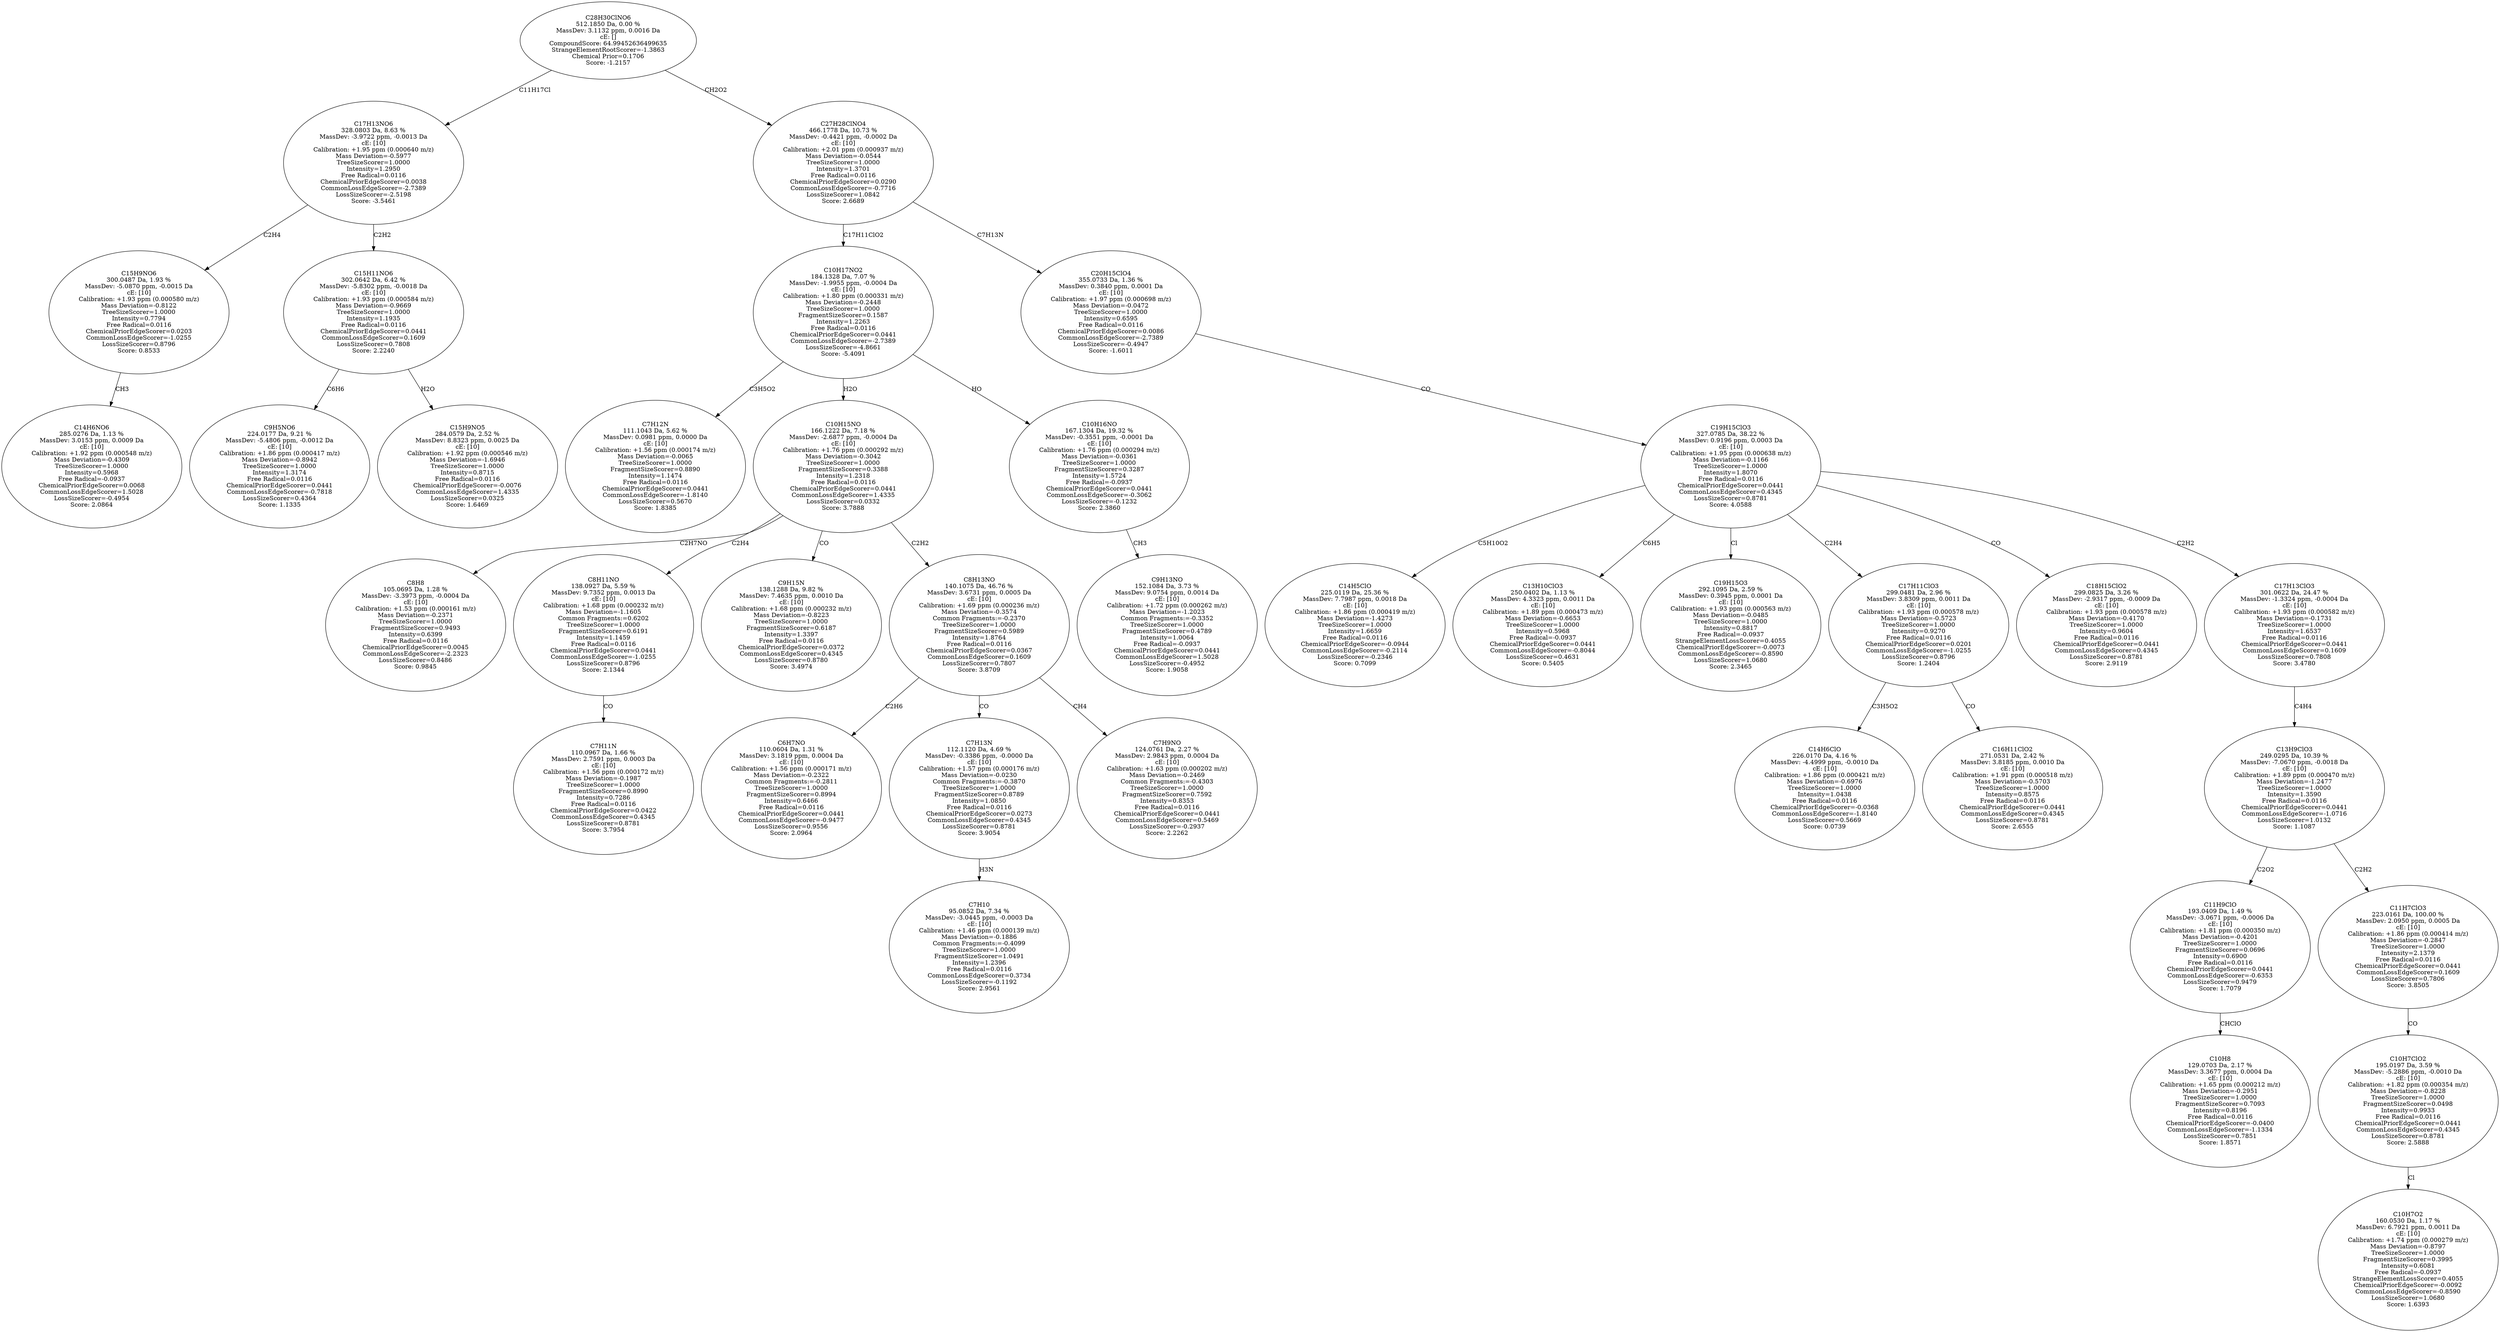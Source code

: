 strict digraph {
v1 [label="C14H6NO6\n285.0276 Da, 1.13 %\nMassDev: 3.0153 ppm, 0.0009 Da\ncE: [10]\nCalibration: +1.92 ppm (0.000548 m/z)\nMass Deviation=-0.4309\nTreeSizeScorer=1.0000\nIntensity=0.5968\nFree Radical=-0.0937\nChemicalPriorEdgeScorer=0.0068\nCommonLossEdgeScorer=1.5028\nLossSizeScorer=-0.4954\nScore: 2.0864"];
v2 [label="C15H9NO6\n300.0487 Da, 1.93 %\nMassDev: -5.0870 ppm, -0.0015 Da\ncE: [10]\nCalibration: +1.93 ppm (0.000580 m/z)\nMass Deviation=-0.8122\nTreeSizeScorer=1.0000\nIntensity=0.7794\nFree Radical=0.0116\nChemicalPriorEdgeScorer=0.0203\nCommonLossEdgeScorer=-1.0255\nLossSizeScorer=0.8796\nScore: 0.8533"];
v3 [label="C9H5NO6\n224.0177 Da, 9.21 %\nMassDev: -5.4806 ppm, -0.0012 Da\ncE: [10]\nCalibration: +1.86 ppm (0.000417 m/z)\nMass Deviation=-0.8942\nTreeSizeScorer=1.0000\nIntensity=1.3174\nFree Radical=0.0116\nChemicalPriorEdgeScorer=0.0441\nCommonLossEdgeScorer=-0.7818\nLossSizeScorer=0.4364\nScore: 1.1335"];
v4 [label="C15H9NO5\n284.0579 Da, 2.52 %\nMassDev: 8.8323 ppm, 0.0025 Da\ncE: [10]\nCalibration: +1.92 ppm (0.000546 m/z)\nMass Deviation=-1.6946\nTreeSizeScorer=1.0000\nIntensity=0.8715\nFree Radical=0.0116\nChemicalPriorEdgeScorer=-0.0076\nCommonLossEdgeScorer=1.4335\nLossSizeScorer=0.0325\nScore: 1.6469"];
v5 [label="C15H11NO6\n302.0642 Da, 6.42 %\nMassDev: -5.8302 ppm, -0.0018 Da\ncE: [10]\nCalibration: +1.93 ppm (0.000584 m/z)\nMass Deviation=-0.9669\nTreeSizeScorer=1.0000\nIntensity=1.1935\nFree Radical=0.0116\nChemicalPriorEdgeScorer=0.0441\nCommonLossEdgeScorer=0.1609\nLossSizeScorer=0.7808\nScore: 2.2240"];
v6 [label="C17H13NO6\n328.0803 Da, 8.63 %\nMassDev: -3.9722 ppm, -0.0013 Da\ncE: [10]\nCalibration: +1.95 ppm (0.000640 m/z)\nMass Deviation=-0.5977\nTreeSizeScorer=1.0000\nIntensity=1.2950\nFree Radical=0.0116\nChemicalPriorEdgeScorer=0.0038\nCommonLossEdgeScorer=-2.7389\nLossSizeScorer=-2.5198\nScore: -3.5461"];
v7 [label="C7H12N\n111.1043 Da, 5.62 %\nMassDev: 0.0981 ppm, 0.0000 Da\ncE: [10]\nCalibration: +1.56 ppm (0.000174 m/z)\nMass Deviation=-0.0065\nTreeSizeScorer=1.0000\nFragmentSizeScorer=0.8890\nIntensity=1.1474\nFree Radical=0.0116\nChemicalPriorEdgeScorer=0.0441\nCommonLossEdgeScorer=-1.8140\nLossSizeScorer=0.5670\nScore: 1.8385"];
v8 [label="C8H8\n105.0695 Da, 1.28 %\nMassDev: -3.3973 ppm, -0.0004 Da\ncE: [10]\nCalibration: +1.53 ppm (0.000161 m/z)\nMass Deviation=-0.2371\nTreeSizeScorer=1.0000\nFragmentSizeScorer=0.9493\nIntensity=0.6399\nFree Radical=0.0116\nChemicalPriorEdgeScorer=0.0045\nCommonLossEdgeScorer=-2.2323\nLossSizeScorer=0.8486\nScore: 0.9845"];
v9 [label="C7H11N\n110.0967 Da, 1.66 %\nMassDev: 2.7591 ppm, 0.0003 Da\ncE: [10]\nCalibration: +1.56 ppm (0.000172 m/z)\nMass Deviation=-0.1987\nTreeSizeScorer=1.0000\nFragmentSizeScorer=0.8990\nIntensity=0.7286\nFree Radical=0.0116\nChemicalPriorEdgeScorer=0.0422\nCommonLossEdgeScorer=0.4345\nLossSizeScorer=0.8781\nScore: 3.7954"];
v10 [label="C8H11NO\n138.0927 Da, 5.59 %\nMassDev: 9.7352 ppm, 0.0013 Da\ncE: [10]\nCalibration: +1.68 ppm (0.000232 m/z)\nMass Deviation=-1.1605\nCommon Fragments:=0.6202\nTreeSizeScorer=1.0000\nFragmentSizeScorer=0.6191\nIntensity=1.1459\nFree Radical=0.0116\nChemicalPriorEdgeScorer=0.0441\nCommonLossEdgeScorer=-1.0255\nLossSizeScorer=0.8796\nScore: 2.1344"];
v11 [label="C9H15N\n138.1288 Da, 9.82 %\nMassDev: 7.4635 ppm, 0.0010 Da\ncE: [10]\nCalibration: +1.68 ppm (0.000232 m/z)\nMass Deviation=-0.8223\nTreeSizeScorer=1.0000\nFragmentSizeScorer=0.6187\nIntensity=1.3397\nFree Radical=0.0116\nChemicalPriorEdgeScorer=0.0372\nCommonLossEdgeScorer=0.4345\nLossSizeScorer=0.8780\nScore: 3.4974"];
v12 [label="C6H7NO\n110.0604 Da, 1.31 %\nMassDev: 3.1819 ppm, 0.0004 Da\ncE: [10]\nCalibration: +1.56 ppm (0.000171 m/z)\nMass Deviation=-0.2322\nCommon Fragments:=-0.2811\nTreeSizeScorer=1.0000\nFragmentSizeScorer=0.8994\nIntensity=0.6466\nFree Radical=0.0116\nChemicalPriorEdgeScorer=0.0441\nCommonLossEdgeScorer=-0.9477\nLossSizeScorer=0.9556\nScore: 2.0964"];
v13 [label="C7H10\n95.0852 Da, 7.34 %\nMassDev: -3.0445 ppm, -0.0003 Da\ncE: [10]\nCalibration: +1.46 ppm (0.000139 m/z)\nMass Deviation=-0.1886\nCommon Fragments:=-0.4099\nTreeSizeScorer=1.0000\nFragmentSizeScorer=1.0491\nIntensity=1.2396\nFree Radical=0.0116\nCommonLossEdgeScorer=0.3734\nLossSizeScorer=-0.1192\nScore: 2.9561"];
v14 [label="C7H13N\n112.1120 Da, 4.69 %\nMassDev: -0.3386 ppm, -0.0000 Da\ncE: [10]\nCalibration: +1.57 ppm (0.000176 m/z)\nMass Deviation=-0.0230\nCommon Fragments:=-0.3870\nTreeSizeScorer=1.0000\nFragmentSizeScorer=0.8789\nIntensity=1.0850\nFree Radical=0.0116\nChemicalPriorEdgeScorer=0.0273\nCommonLossEdgeScorer=0.4345\nLossSizeScorer=0.8781\nScore: 3.9054"];
v15 [label="C7H9NO\n124.0761 Da, 2.27 %\nMassDev: 2.9843 ppm, 0.0004 Da\ncE: [10]\nCalibration: +1.63 ppm (0.000202 m/z)\nMass Deviation=-0.2469\nCommon Fragments:=-0.4303\nTreeSizeScorer=1.0000\nFragmentSizeScorer=0.7592\nIntensity=0.8353\nFree Radical=0.0116\nChemicalPriorEdgeScorer=0.0441\nCommonLossEdgeScorer=0.5469\nLossSizeScorer=-0.2937\nScore: 2.2262"];
v16 [label="C8H13NO\n140.1075 Da, 46.76 %\nMassDev: 3.6731 ppm, 0.0005 Da\ncE: [10]\nCalibration: +1.69 ppm (0.000236 m/z)\nMass Deviation=-0.3574\nCommon Fragments:=-0.2370\nTreeSizeScorer=1.0000\nFragmentSizeScorer=0.5989\nIntensity=1.8764\nFree Radical=0.0116\nChemicalPriorEdgeScorer=0.0367\nCommonLossEdgeScorer=0.1609\nLossSizeScorer=0.7807\nScore: 3.8709"];
v17 [label="C10H15NO\n166.1222 Da, 7.18 %\nMassDev: -2.6877 ppm, -0.0004 Da\ncE: [10]\nCalibration: +1.76 ppm (0.000292 m/z)\nMass Deviation=-0.3042\nTreeSizeScorer=1.0000\nFragmentSizeScorer=0.3388\nIntensity=1.2318\nFree Radical=0.0116\nChemicalPriorEdgeScorer=0.0441\nCommonLossEdgeScorer=1.4335\nLossSizeScorer=0.0332\nScore: 3.7888"];
v18 [label="C9H13NO\n152.1084 Da, 3.73 %\nMassDev: 9.0754 ppm, 0.0014 Da\ncE: [10]\nCalibration: +1.72 ppm (0.000262 m/z)\nMass Deviation=-1.2023\nCommon Fragments:=-0.3352\nTreeSizeScorer=1.0000\nFragmentSizeScorer=0.4789\nIntensity=1.0064\nFree Radical=-0.0937\nChemicalPriorEdgeScorer=0.0441\nCommonLossEdgeScorer=1.5028\nLossSizeScorer=-0.4952\nScore: 1.9058"];
v19 [label="C10H16NO\n167.1304 Da, 19.32 %\nMassDev: -0.3551 ppm, -0.0001 Da\ncE: [10]\nCalibration: +1.76 ppm (0.000294 m/z)\nMass Deviation=-0.0361\nTreeSizeScorer=1.0000\nFragmentSizeScorer=0.3287\nIntensity=1.5724\nFree Radical=-0.0937\nChemicalPriorEdgeScorer=0.0441\nCommonLossEdgeScorer=-0.3062\nLossSizeScorer=-0.1232\nScore: 2.3860"];
v20 [label="C10H17NO2\n184.1328 Da, 7.07 %\nMassDev: -1.9955 ppm, -0.0004 Da\ncE: [10]\nCalibration: +1.80 ppm (0.000331 m/z)\nMass Deviation=-0.2448\nTreeSizeScorer=1.0000\nFragmentSizeScorer=0.1587\nIntensity=1.2263\nFree Radical=0.0116\nChemicalPriorEdgeScorer=0.0441\nCommonLossEdgeScorer=-2.7389\nLossSizeScorer=-4.8661\nScore: -5.4091"];
v21 [label="C14H5ClO\n225.0119 Da, 25.36 %\nMassDev: 7.7987 ppm, 0.0018 Da\ncE: [10]\nCalibration: +1.86 ppm (0.000419 m/z)\nMass Deviation=-1.4273\nTreeSizeScorer=1.0000\nIntensity=1.6659\nFree Radical=0.0116\nChemicalPriorEdgeScorer=-0.0944\nCommonLossEdgeScorer=-0.2114\nLossSizeScorer=-0.2346\nScore: 0.7099"];
v22 [label="C13H10ClO3\n250.0402 Da, 1.13 %\nMassDev: 4.3323 ppm, 0.0011 Da\ncE: [10]\nCalibration: +1.89 ppm (0.000473 m/z)\nMass Deviation=-0.6653\nTreeSizeScorer=1.0000\nIntensity=0.5968\nFree Radical=-0.0937\nChemicalPriorEdgeScorer=0.0441\nCommonLossEdgeScorer=-0.8044\nLossSizeScorer=0.4631\nScore: 0.5405"];
v23 [label="C19H15O3\n292.1095 Da, 2.59 %\nMassDev: 0.3945 ppm, 0.0001 Da\ncE: [10]\nCalibration: +1.93 ppm (0.000563 m/z)\nMass Deviation=-0.0485\nTreeSizeScorer=1.0000\nIntensity=0.8817\nFree Radical=-0.0937\nStrangeElementLossScorer=0.4055\nChemicalPriorEdgeScorer=-0.0073\nCommonLossEdgeScorer=-0.8590\nLossSizeScorer=1.0680\nScore: 2.3465"];
v24 [label="C14H6ClO\n226.0170 Da, 4.16 %\nMassDev: -4.4999 ppm, -0.0010 Da\ncE: [10]\nCalibration: +1.86 ppm (0.000421 m/z)\nMass Deviation=-0.6976\nTreeSizeScorer=1.0000\nIntensity=1.0438\nFree Radical=0.0116\nChemicalPriorEdgeScorer=-0.0368\nCommonLossEdgeScorer=-1.8140\nLossSizeScorer=0.5669\nScore: 0.0739"];
v25 [label="C16H11ClO2\n271.0531 Da, 2.42 %\nMassDev: 3.8185 ppm, 0.0010 Da\ncE: [10]\nCalibration: +1.91 ppm (0.000518 m/z)\nMass Deviation=-0.5703\nTreeSizeScorer=1.0000\nIntensity=0.8575\nFree Radical=0.0116\nChemicalPriorEdgeScorer=0.0441\nCommonLossEdgeScorer=0.4345\nLossSizeScorer=0.8781\nScore: 2.6555"];
v26 [label="C17H11ClO3\n299.0481 Da, 2.96 %\nMassDev: 3.8309 ppm, 0.0011 Da\ncE: [10]\nCalibration: +1.93 ppm (0.000578 m/z)\nMass Deviation=-0.5723\nTreeSizeScorer=1.0000\nIntensity=0.9270\nFree Radical=0.0116\nChemicalPriorEdgeScorer=0.0201\nCommonLossEdgeScorer=-1.0255\nLossSizeScorer=0.8796\nScore: 1.2404"];
v27 [label="C18H15ClO2\n299.0825 Da, 3.26 %\nMassDev: -2.9317 ppm, -0.0009 Da\ncE: [10]\nCalibration: +1.93 ppm (0.000578 m/z)\nMass Deviation=-0.4170\nTreeSizeScorer=1.0000\nIntensity=0.9604\nFree Radical=0.0116\nChemicalPriorEdgeScorer=0.0441\nCommonLossEdgeScorer=0.4345\nLossSizeScorer=0.8781\nScore: 2.9119"];
v28 [label="C10H8\n129.0703 Da, 2.17 %\nMassDev: 3.3677 ppm, 0.0004 Da\ncE: [10]\nCalibration: +1.65 ppm (0.000212 m/z)\nMass Deviation=-0.2951\nTreeSizeScorer=1.0000\nFragmentSizeScorer=0.7093\nIntensity=0.8196\nFree Radical=0.0116\nChemicalPriorEdgeScorer=-0.0400\nCommonLossEdgeScorer=-1.1334\nLossSizeScorer=0.7851\nScore: 1.8571"];
v29 [label="C11H9ClO\n193.0409 Da, 1.49 %\nMassDev: -3.0671 ppm, -0.0006 Da\ncE: [10]\nCalibration: +1.81 ppm (0.000350 m/z)\nMass Deviation=-0.4201\nTreeSizeScorer=1.0000\nFragmentSizeScorer=0.0696\nIntensity=0.6900\nFree Radical=0.0116\nChemicalPriorEdgeScorer=0.0441\nCommonLossEdgeScorer=-0.6353\nLossSizeScorer=0.9479\nScore: 1.7079"];
v30 [label="C10H7O2\n160.0530 Da, 1.17 %\nMassDev: 6.7921 ppm, 0.0011 Da\ncE: [10]\nCalibration: +1.74 ppm (0.000279 m/z)\nMass Deviation=-0.8797\nTreeSizeScorer=1.0000\nFragmentSizeScorer=0.3995\nIntensity=0.6081\nFree Radical=-0.0937\nStrangeElementLossScorer=0.4055\nChemicalPriorEdgeScorer=-0.0092\nCommonLossEdgeScorer=-0.8590\nLossSizeScorer=1.0680\nScore: 1.6393"];
v31 [label="C10H7ClO2\n195.0197 Da, 3.59 %\nMassDev: -5.2886 ppm, -0.0010 Da\ncE: [10]\nCalibration: +1.82 ppm (0.000354 m/z)\nMass Deviation=-0.8228\nTreeSizeScorer=1.0000\nFragmentSizeScorer=0.0498\nIntensity=0.9933\nFree Radical=0.0116\nChemicalPriorEdgeScorer=0.0441\nCommonLossEdgeScorer=0.4345\nLossSizeScorer=0.8781\nScore: 2.5888"];
v32 [label="C11H7ClO3\n223.0161 Da, 100.00 %\nMassDev: 2.0950 ppm, 0.0005 Da\ncE: [10]\nCalibration: +1.86 ppm (0.000414 m/z)\nMass Deviation=-0.2847\nTreeSizeScorer=1.0000\nIntensity=2.1379\nFree Radical=0.0116\nChemicalPriorEdgeScorer=0.0441\nCommonLossEdgeScorer=0.1609\nLossSizeScorer=0.7806\nScore: 3.8505"];
v33 [label="C13H9ClO3\n249.0295 Da, 10.39 %\nMassDev: -7.0670 ppm, -0.0018 Da\ncE: [10]\nCalibration: +1.89 ppm (0.000470 m/z)\nMass Deviation=-1.2477\nTreeSizeScorer=1.0000\nIntensity=1.3590\nFree Radical=0.0116\nChemicalPriorEdgeScorer=0.0441\nCommonLossEdgeScorer=-1.0716\nLossSizeScorer=1.0132\nScore: 1.1087"];
v34 [label="C17H13ClO3\n301.0622 Da, 24.47 %\nMassDev: -1.3324 ppm, -0.0004 Da\ncE: [10]\nCalibration: +1.93 ppm (0.000582 m/z)\nMass Deviation=-0.1731\nTreeSizeScorer=1.0000\nIntensity=1.6537\nFree Radical=0.0116\nChemicalPriorEdgeScorer=0.0441\nCommonLossEdgeScorer=0.1609\nLossSizeScorer=0.7808\nScore: 3.4780"];
v35 [label="C19H15ClO3\n327.0785 Da, 38.22 %\nMassDev: 0.9196 ppm, 0.0003 Da\ncE: [10]\nCalibration: +1.95 ppm (0.000638 m/z)\nMass Deviation=-0.1166\nTreeSizeScorer=1.0000\nIntensity=1.8070\nFree Radical=0.0116\nChemicalPriorEdgeScorer=0.0441\nCommonLossEdgeScorer=0.4345\nLossSizeScorer=0.8781\nScore: 4.0588"];
v36 [label="C20H15ClO4\n355.0733 Da, 1.36 %\nMassDev: 0.3840 ppm, 0.0001 Da\ncE: [10]\nCalibration: +1.97 ppm (0.000698 m/z)\nMass Deviation=-0.0472\nTreeSizeScorer=1.0000\nIntensity=0.6595\nFree Radical=0.0116\nChemicalPriorEdgeScorer=0.0086\nCommonLossEdgeScorer=-2.7389\nLossSizeScorer=-0.4947\nScore: -1.6011"];
v37 [label="C27H28ClNO4\n466.1778 Da, 10.73 %\nMassDev: -0.4421 ppm, -0.0002 Da\ncE: [10]\nCalibration: +2.01 ppm (0.000937 m/z)\nMass Deviation=-0.0544\nTreeSizeScorer=1.0000\nIntensity=1.3701\nFree Radical=0.0116\nChemicalPriorEdgeScorer=0.0290\nCommonLossEdgeScorer=-0.7716\nLossSizeScorer=1.0842\nScore: 2.6689"];
v38 [label="C28H30ClNO6\n512.1850 Da, 0.00 %\nMassDev: 3.1132 ppm, 0.0016 Da\ncE: []\nCompoundScore: 64.99452636499635\nStrangeElementRootScorer=-1.3863\nChemical Prior=0.1706\nScore: -1.2157"];
v2 -> v1 [label="CH3"];
v6 -> v2 [label="C2H4"];
v5 -> v3 [label="C6H6"];
v5 -> v4 [label="H2O"];
v6 -> v5 [label="C2H2"];
v38 -> v6 [label="C11H17Cl"];
v20 -> v7 [label="C3H5O2"];
v17 -> v8 [label="C2H7NO"];
v10 -> v9 [label="CO"];
v17 -> v10 [label="C2H4"];
v17 -> v11 [label="CO"];
v16 -> v12 [label="C2H6"];
v14 -> v13 [label="H3N"];
v16 -> v14 [label="CO"];
v16 -> v15 [label="CH4"];
v17 -> v16 [label="C2H2"];
v20 -> v17 [label="H2O"];
v19 -> v18 [label="CH3"];
v20 -> v19 [label="HO"];
v37 -> v20 [label="C17H11ClO2"];
v35 -> v21 [label="C5H10O2"];
v35 -> v22 [label="C6H5"];
v35 -> v23 [label="Cl"];
v26 -> v24 [label="C3H5O2"];
v26 -> v25 [label="CO"];
v35 -> v26 [label="C2H4"];
v35 -> v27 [label="CO"];
v29 -> v28 [label="CHClO"];
v33 -> v29 [label="C2O2"];
v31 -> v30 [label="Cl"];
v32 -> v31 [label="CO"];
v33 -> v32 [label="C2H2"];
v34 -> v33 [label="C4H4"];
v35 -> v34 [label="C2H2"];
v36 -> v35 [label="CO"];
v37 -> v36 [label="C7H13N"];
v38 -> v37 [label="CH2O2"];
}